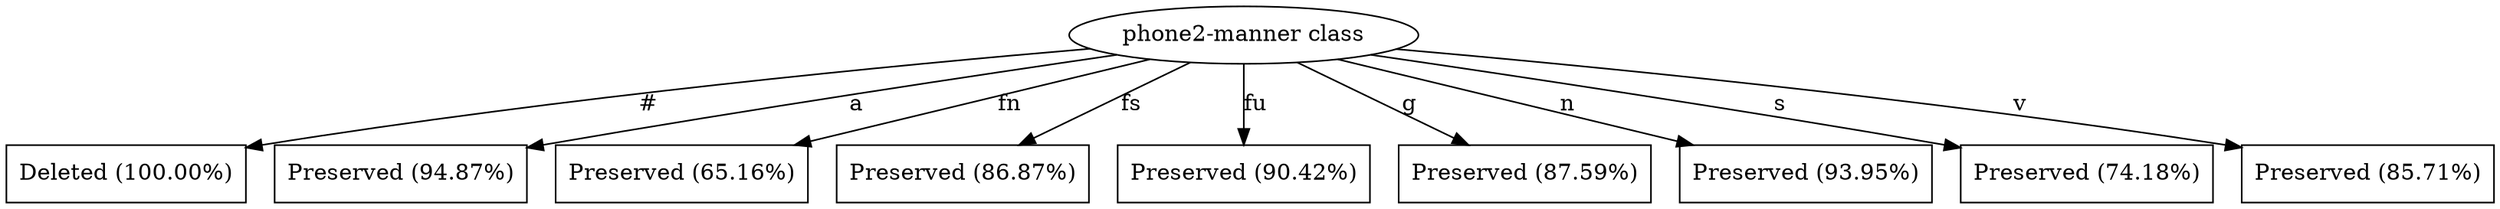 digraph G {
"bg==" [ shape=ellipse label="phone2-manner class"]
"bg==" -> "bi0w" [ label="#" ]
"bi0w" [ shape=box label="Deleted (100.00%)"]
"bg==" -> "bi0x" [ label="a" ]
"bi0x" [ shape=box label="Preserved (94.87%)"]
"bg==" -> "bi0y" [ label="fn" ]
"bi0y" [ shape=box label="Preserved (65.16%)"]
"bg==" -> "bi0z" [ label="fs" ]
"bi0z" [ shape=box label="Preserved (86.87%)"]
"bg==" -> "bi00" [ label="fu" ]
"bi00" [ shape=box label="Preserved (90.42%)"]
"bg==" -> "bi01" [ label="g" ]
"bi01" [ shape=box label="Preserved (87.59%)"]
"bg==" -> "bi02" [ label="n" ]
"bi02" [ shape=box label="Preserved (93.95%)"]
"bg==" -> "bi03" [ label="s" ]
"bi03" [ shape=box label="Preserved (74.18%)"]
"bg==" -> "bi04" [ label="v" ]
"bi04" [ shape=box label="Preserved (85.71%)"]
}

